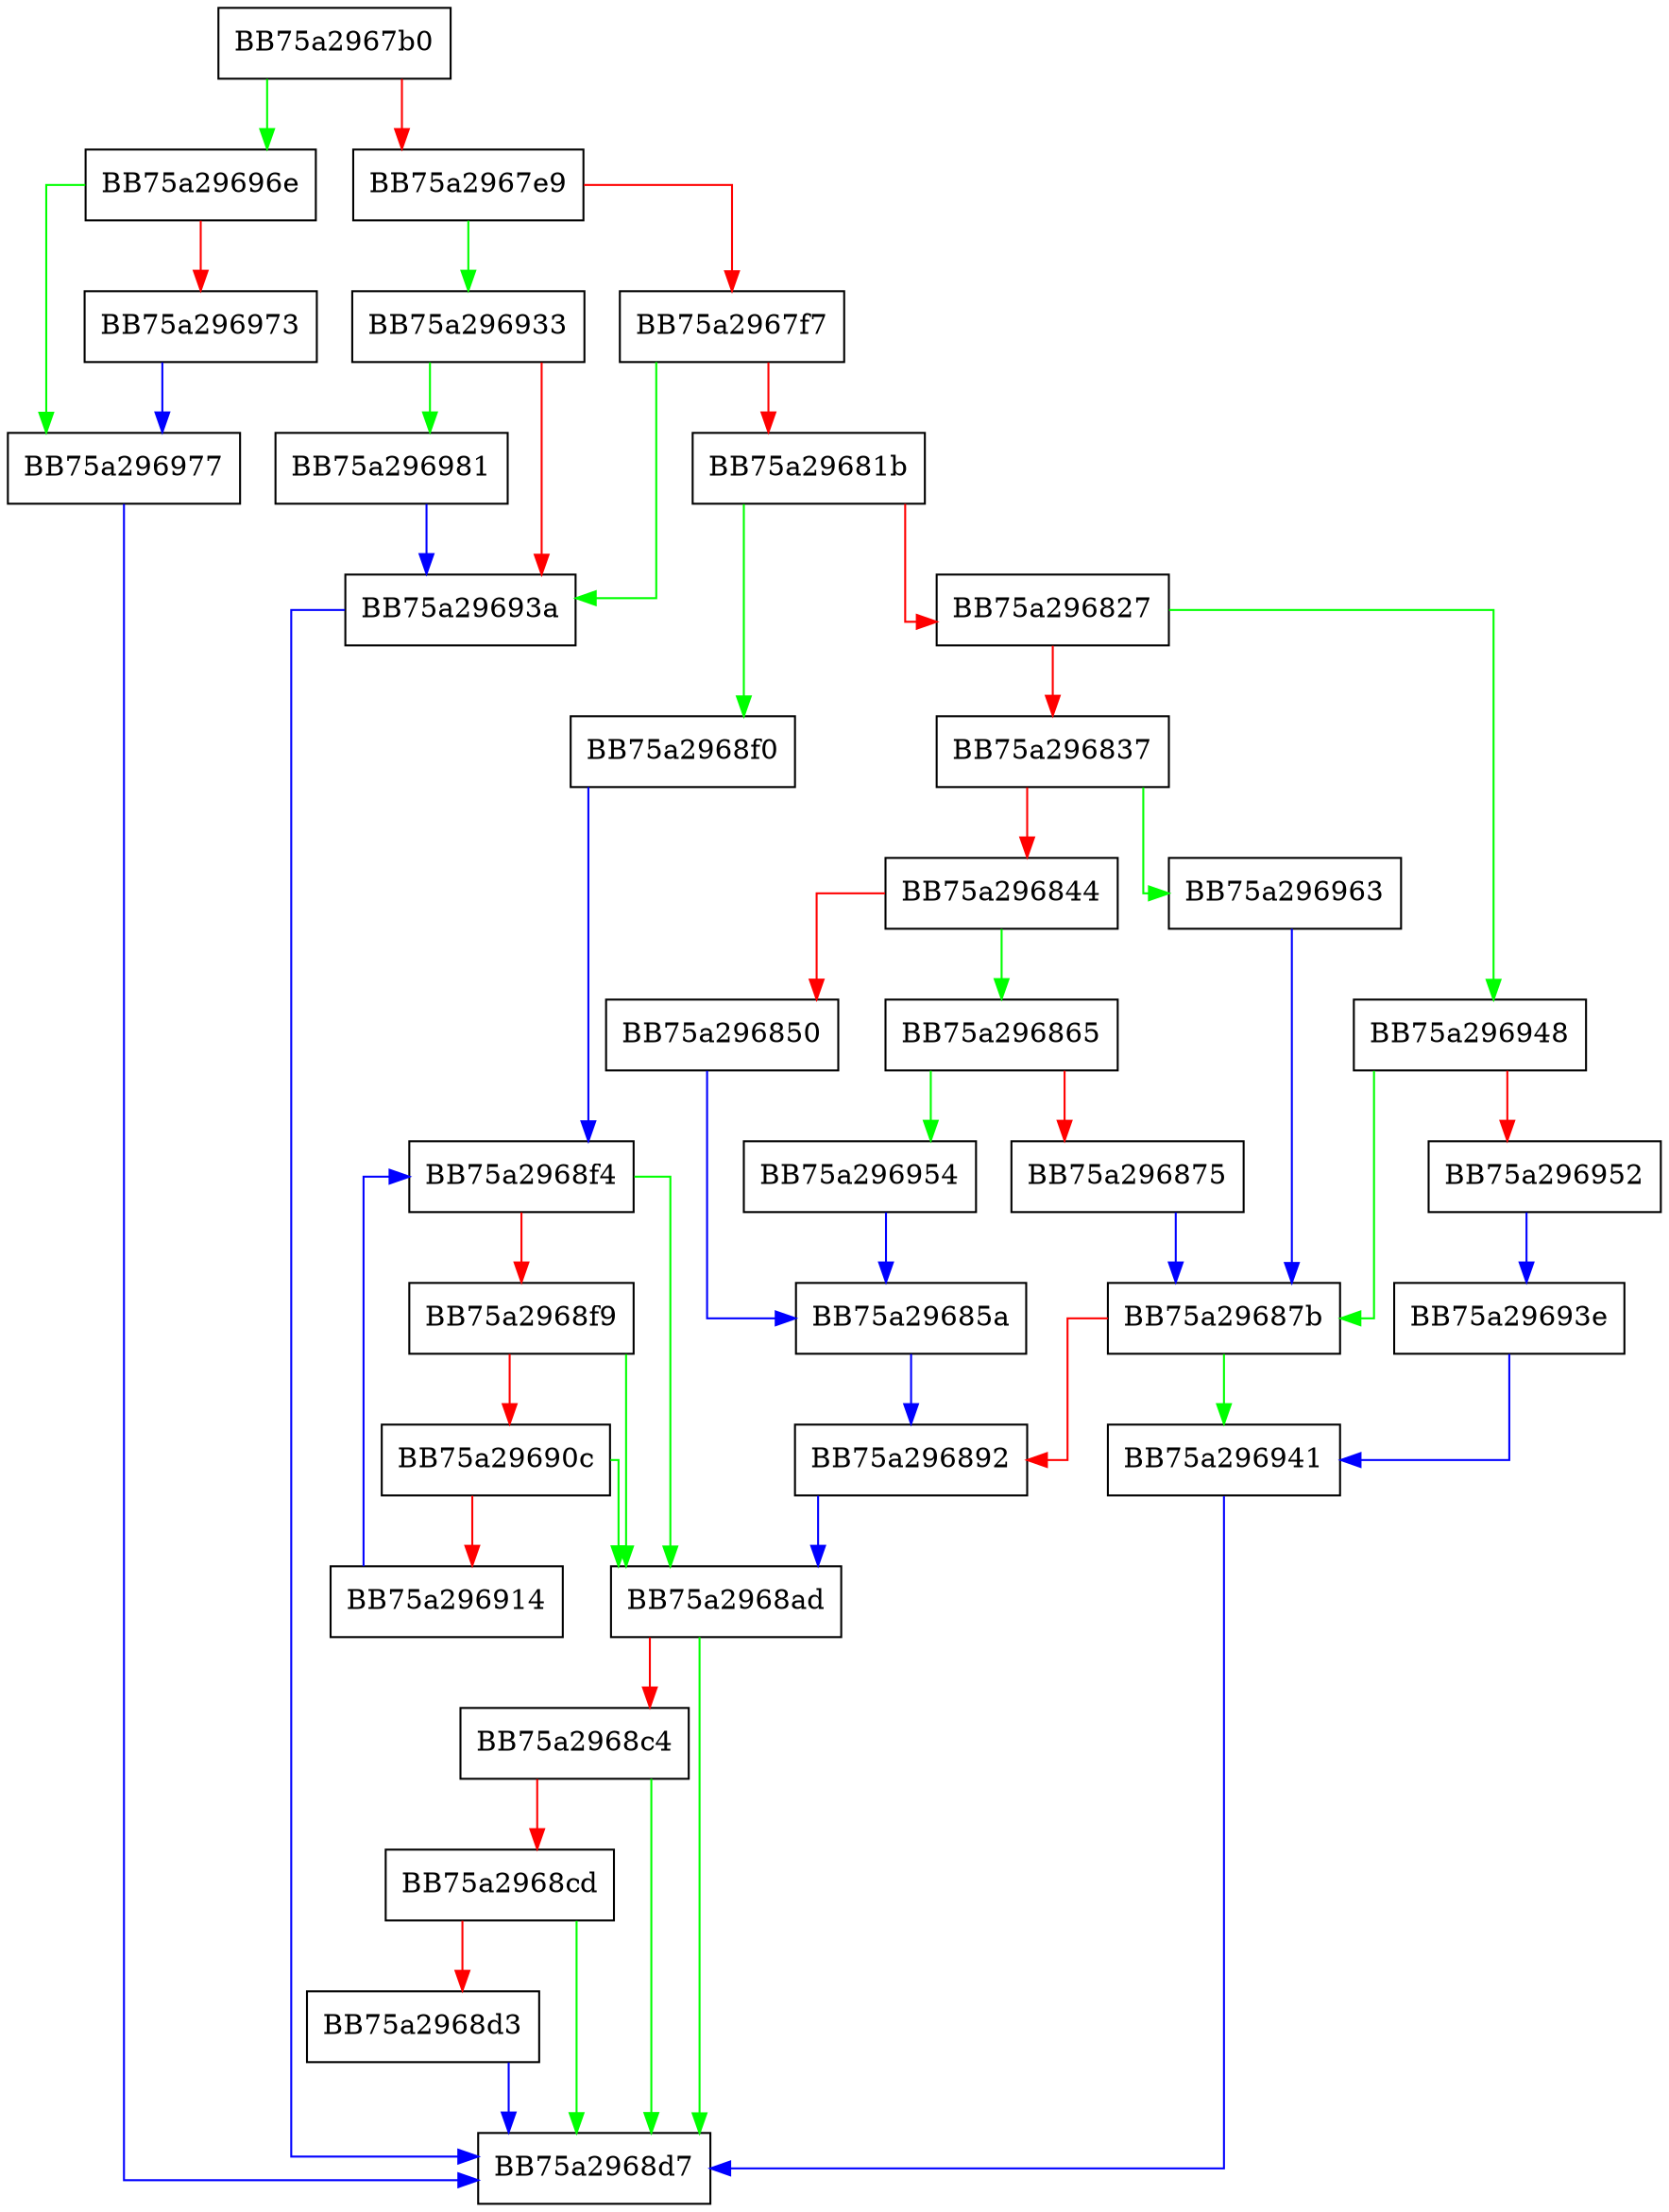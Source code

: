 digraph whereLoopInsert {
  node [shape="box"];
  graph [splines=ortho];
  BB75a2967b0 -> BB75a29696e [color="green"];
  BB75a2967b0 -> BB75a2967e9 [color="red"];
  BB75a2967e9 -> BB75a296933 [color="green"];
  BB75a2967e9 -> BB75a2967f7 [color="red"];
  BB75a2967f7 -> BB75a29693a [color="green"];
  BB75a2967f7 -> BB75a29681b [color="red"];
  BB75a29681b -> BB75a2968f0 [color="green"];
  BB75a29681b -> BB75a296827 [color="red"];
  BB75a296827 -> BB75a296948 [color="green"];
  BB75a296827 -> BB75a296837 [color="red"];
  BB75a296837 -> BB75a296963 [color="green"];
  BB75a296837 -> BB75a296844 [color="red"];
  BB75a296844 -> BB75a296865 [color="green"];
  BB75a296844 -> BB75a296850 [color="red"];
  BB75a296850 -> BB75a29685a [color="blue"];
  BB75a29685a -> BB75a296892 [color="blue"];
  BB75a296865 -> BB75a296954 [color="green"];
  BB75a296865 -> BB75a296875 [color="red"];
  BB75a296875 -> BB75a29687b [color="blue"];
  BB75a29687b -> BB75a296941 [color="green"];
  BB75a29687b -> BB75a296892 [color="red"];
  BB75a296892 -> BB75a2968ad [color="blue"];
  BB75a2968ad -> BB75a2968d7 [color="green"];
  BB75a2968ad -> BB75a2968c4 [color="red"];
  BB75a2968c4 -> BB75a2968d7 [color="green"];
  BB75a2968c4 -> BB75a2968cd [color="red"];
  BB75a2968cd -> BB75a2968d7 [color="green"];
  BB75a2968cd -> BB75a2968d3 [color="red"];
  BB75a2968d3 -> BB75a2968d7 [color="blue"];
  BB75a2968f0 -> BB75a2968f4 [color="blue"];
  BB75a2968f4 -> BB75a2968ad [color="green"];
  BB75a2968f4 -> BB75a2968f9 [color="red"];
  BB75a2968f9 -> BB75a2968ad [color="green"];
  BB75a2968f9 -> BB75a29690c [color="red"];
  BB75a29690c -> BB75a2968ad [color="green"];
  BB75a29690c -> BB75a296914 [color="red"];
  BB75a296914 -> BB75a2968f4 [color="blue"];
  BB75a296933 -> BB75a296981 [color="green"];
  BB75a296933 -> BB75a29693a [color="red"];
  BB75a29693a -> BB75a2968d7 [color="blue"];
  BB75a29693e -> BB75a296941 [color="blue"];
  BB75a296941 -> BB75a2968d7 [color="blue"];
  BB75a296948 -> BB75a29687b [color="green"];
  BB75a296948 -> BB75a296952 [color="red"];
  BB75a296952 -> BB75a29693e [color="blue"];
  BB75a296954 -> BB75a29685a [color="blue"];
  BB75a296963 -> BB75a29687b [color="blue"];
  BB75a29696e -> BB75a296977 [color="green"];
  BB75a29696e -> BB75a296973 [color="red"];
  BB75a296973 -> BB75a296977 [color="blue"];
  BB75a296977 -> BB75a2968d7 [color="blue"];
  BB75a296981 -> BB75a29693a [color="blue"];
}